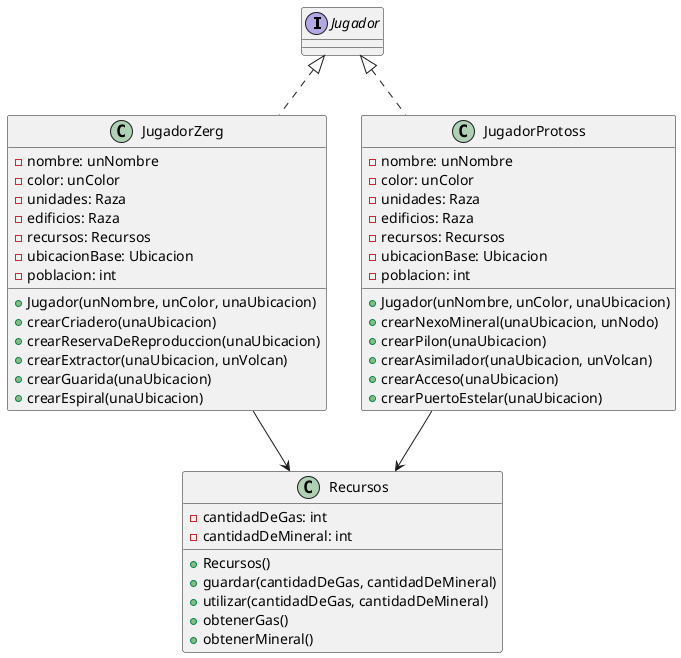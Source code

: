 @startuml

interface Jugador

class JugadorZerg{
    -nombre: unNombre
    -color: unColor
    -unidades: Raza
    -edificios: Raza
    -recursos: Recursos
    -ubicacionBase: Ubicacion
    -poblacion: int
    +Jugador(unNombre, unColor, unaUbicacion)
    +crearCriadero(unaUbicacion)
    +crearReservaDeReproduccion(unaUbicacion)
    +crearExtractor(unaUbicacion, unVolcan)
    +crearGuarida(unaUbicacion)
    +crearEspiral(unaUbicacion)

}

class JugadorProtoss{
    -nombre: unNombre
    -color: unColor
    -unidades: Raza
    -edificios: Raza
    -recursos: Recursos
    -ubicacionBase: Ubicacion
    -poblacion: int
    +Jugador(unNombre, unColor, unaUbicacion)
    +crearNexoMineral(unaUbicacion, unNodo)
    +crearPilon(unaUbicacion)
    +crearAsimilador(unaUbicacion, unVolcan)
    +crearAcceso(unaUbicacion)
    +crearPuertoEstelar(unaUbicacion)

}

class Recursos {
    -cantidadDeGas: int
    -cantidadDeMineral: int
    +Recursos()
    +guardar(cantidadDeGas, cantidadDeMineral)
    +utilizar(cantidadDeGas, cantidadDeMineral)
    +obtenerGas()
    +obtenerMineral()
}

JugadorZerg ..up|> Jugador
JugadorProtoss ..up|> Jugador

JugadorZerg -down-> Recursos
JugadorProtoss -down-> Recursos

@enduml